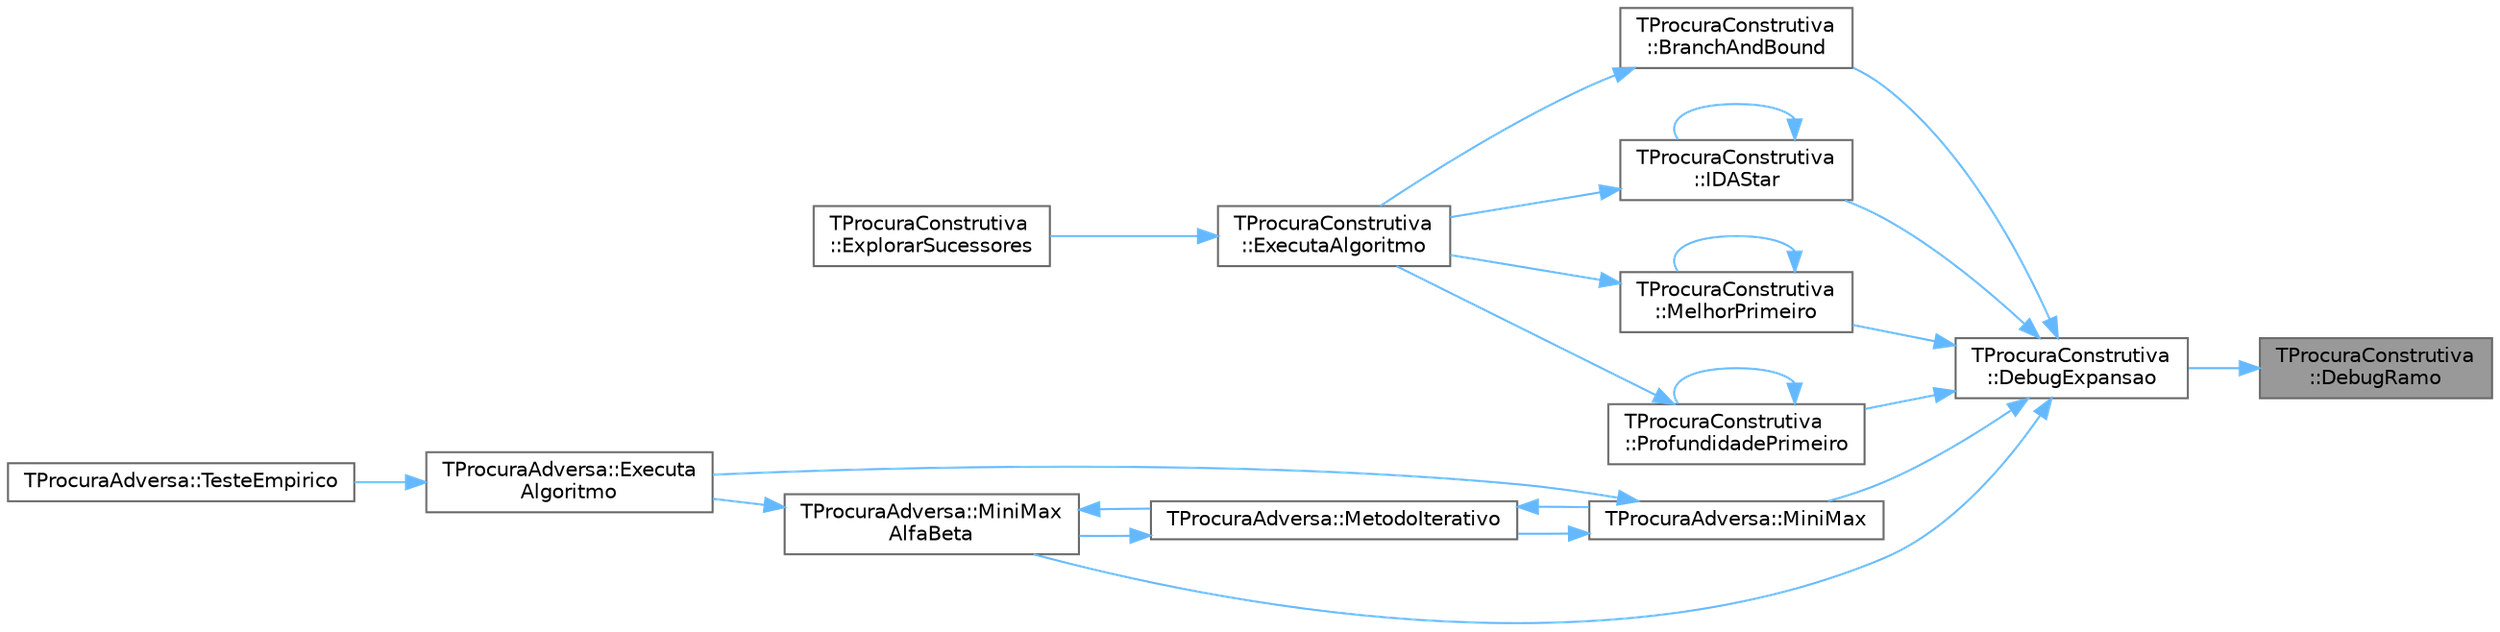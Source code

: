 digraph "TProcuraConstrutiva::DebugRamo"
{
 // LATEX_PDF_SIZE
  bgcolor="transparent";
  edge [fontname=Helvetica,fontsize=10,labelfontname=Helvetica,labelfontsize=10];
  node [fontname=Helvetica,fontsize=10,shape=box,height=0.2,width=0.4];
  rankdir="RL";
  Node1 [id="Node000001",label="TProcuraConstrutiva\l::DebugRamo",height=0.2,width=0.4,color="gray40", fillcolor="grey60", style="filled", fontcolor="black",tooltip=" "];
  Node1 -> Node2 [id="edge23_Node000001_Node000002",dir="back",color="steelblue1",style="solid",tooltip=" "];
  Node2 [id="Node000002",label="TProcuraConstrutiva\l::DebugExpansao",height=0.2,width=0.4,color="grey40", fillcolor="white", style="filled",URL="$classTProcuraConstrutiva.html#ad02feccb0f347d9a475ed1b883cc12aa",tooltip=" "];
  Node2 -> Node3 [id="edge24_Node000002_Node000003",dir="back",color="steelblue1",style="solid",tooltip=" "];
  Node3 [id="Node000003",label="TProcuraConstrutiva\l::BranchAndBound",height=0.2,width=0.4,color="grey40", fillcolor="white", style="filled",URL="$group__ProcurasInformadas.html#gafe804dbf6cabda9e627500c2d4f8aafd",tooltip="Executa o algoritmo Branch-and-Bound, um algoritmo informado."];
  Node3 -> Node4 [id="edge25_Node000003_Node000004",dir="back",color="steelblue1",style="solid",tooltip=" "];
  Node4 [id="Node000004",label="TProcuraConstrutiva\l::ExecutaAlgoritmo",height=0.2,width=0.4,color="grey40", fillcolor="white", style="filled",URL="$group__RedefinicaoOpcional.html#gae52871eb18c8ae656a2174acf43b3bb3",tooltip="Executa o algoritmo com os parametros atuais."];
  Node4 -> Node5 [id="edge26_Node000004_Node000005",dir="back",color="steelblue1",style="solid",tooltip=" "];
  Node5 [id="Node000005",label="TProcuraConstrutiva\l::ExplorarSucessores",height=0.2,width=0.4,color="grey40", fillcolor="white", style="filled",URL="$classTProcuraConstrutiva.html#a9fda19c96c9cd874fa45578bcc30f607",tooltip=" "];
  Node2 -> Node6 [id="edge27_Node000002_Node000006",dir="back",color="steelblue1",style="solid",tooltip=" "];
  Node6 [id="Node000006",label="TProcuraConstrutiva\l::IDAStar",height=0.2,width=0.4,color="grey40", fillcolor="white", style="filled",URL="$group__ProcurasInformadas.html#gae77f9608e7988052377d7025bee7c4e8",tooltip="Executa a procura IDA*, algoritmo informado."];
  Node6 -> Node4 [id="edge28_Node000006_Node000004",dir="back",color="steelblue1",style="solid",tooltip=" "];
  Node6 -> Node6 [id="edge29_Node000006_Node000006",dir="back",color="steelblue1",style="solid",tooltip=" "];
  Node2 -> Node7 [id="edge30_Node000002_Node000007",dir="back",color="steelblue1",style="solid",tooltip=" "];
  Node7 [id="Node000007",label="TProcuraConstrutiva\l::MelhorPrimeiro",height=0.2,width=0.4,color="grey40", fillcolor="white", style="filled",URL="$group__ProcurasInformadas.html#gaebb84182343041bc276e4ceceb4b13aa",tooltip="Executa a procura melhor primeiro, algoritmo informado."];
  Node7 -> Node4 [id="edge31_Node000007_Node000004",dir="back",color="steelblue1",style="solid",tooltip=" "];
  Node7 -> Node7 [id="edge32_Node000007_Node000007",dir="back",color="steelblue1",style="solid",tooltip=" "];
  Node2 -> Node8 [id="edge33_Node000002_Node000008",dir="back",color="steelblue1",style="solid",tooltip=" "];
  Node8 [id="Node000008",label="TProcuraAdversa::MiniMax",height=0.2,width=0.4,color="grey40", fillcolor="white", style="filled",URL="$classTProcuraAdversa.html#a4d8542bcb03f17da8aa3038384104f24",tooltip="retorna o valor do estado actual, apos procura de profundidade nivel"];
  Node8 -> Node9 [id="edge34_Node000008_Node000009",dir="back",color="steelblue1",style="solid",tooltip=" "];
  Node9 [id="Node000009",label="TProcuraAdversa::Executa\lAlgoritmo",height=0.2,width=0.4,color="grey40", fillcolor="white", style="filled",URL="$classTProcuraAdversa.html#aff6f48defaa10c14d160ac3990fd029b",tooltip="Executa o algoritmo com os parametros atuais."];
  Node9 -> Node10 [id="edge35_Node000009_Node000010",dir="back",color="steelblue1",style="solid",tooltip=" "];
  Node10 [id="Node000010",label="TProcuraAdversa::TesteEmpirico",height=0.2,width=0.4,color="grey40", fillcolor="white", style="filled",URL="$classTProcuraAdversa.html#ae849ba1f915dc5e0875faa281ba4bdbb",tooltip=" "];
  Node8 -> Node11 [id="edge36_Node000008_Node000011",dir="back",color="steelblue1",style="solid",tooltip=" "];
  Node11 [id="Node000011",label="TProcuraAdversa::MetodoIterativo",height=0.2,width=0.4,color="grey40", fillcolor="white", style="filled",URL="$classTProcuraAdversa.html#a7c4153974c32753901326271fee90197",tooltip="iteração, aumentando o nível progressivamente"];
  Node11 -> Node8 [id="edge37_Node000011_Node000008",dir="back",color="steelblue1",style="solid",tooltip=" "];
  Node11 -> Node12 [id="edge38_Node000011_Node000012",dir="back",color="steelblue1",style="solid",tooltip=" "];
  Node12 [id="Node000012",label="TProcuraAdversa::MiniMax\lAlfaBeta",height=0.2,width=0.4,color="grey40", fillcolor="white", style="filled",URL="$classTProcuraAdversa.html#adb3f857b1c8b3ee26682e335dc6ed601",tooltip="retorna o valor do estado actual, apos procura de profundidade nivel. Idêntico a MiniMax"];
  Node12 -> Node9 [id="edge39_Node000012_Node000009",dir="back",color="steelblue1",style="solid",tooltip=" "];
  Node12 -> Node11 [id="edge40_Node000012_Node000011",dir="back",color="steelblue1",style="solid",tooltip=" "];
  Node2 -> Node12 [id="edge41_Node000002_Node000012",dir="back",color="steelblue1",style="solid",tooltip=" "];
  Node2 -> Node13 [id="edge42_Node000002_Node000013",dir="back",color="steelblue1",style="solid",tooltip=" "];
  Node13 [id="Node000013",label="TProcuraConstrutiva\l::ProfundidadePrimeiro",height=0.2,width=0.4,color="grey40", fillcolor="white", style="filled",URL="$group__ProcurasCegas.html#gaf00d9776f6b25d56138efb6725b86228",tooltip="Executa a procura em profundidade primeiro, algoritmo cego."];
  Node13 -> Node4 [id="edge43_Node000013_Node000004",dir="back",color="steelblue1",style="solid",tooltip=" "];
  Node13 -> Node13 [id="edge44_Node000013_Node000013",dir="back",color="steelblue1",style="solid",tooltip=" "];
}
